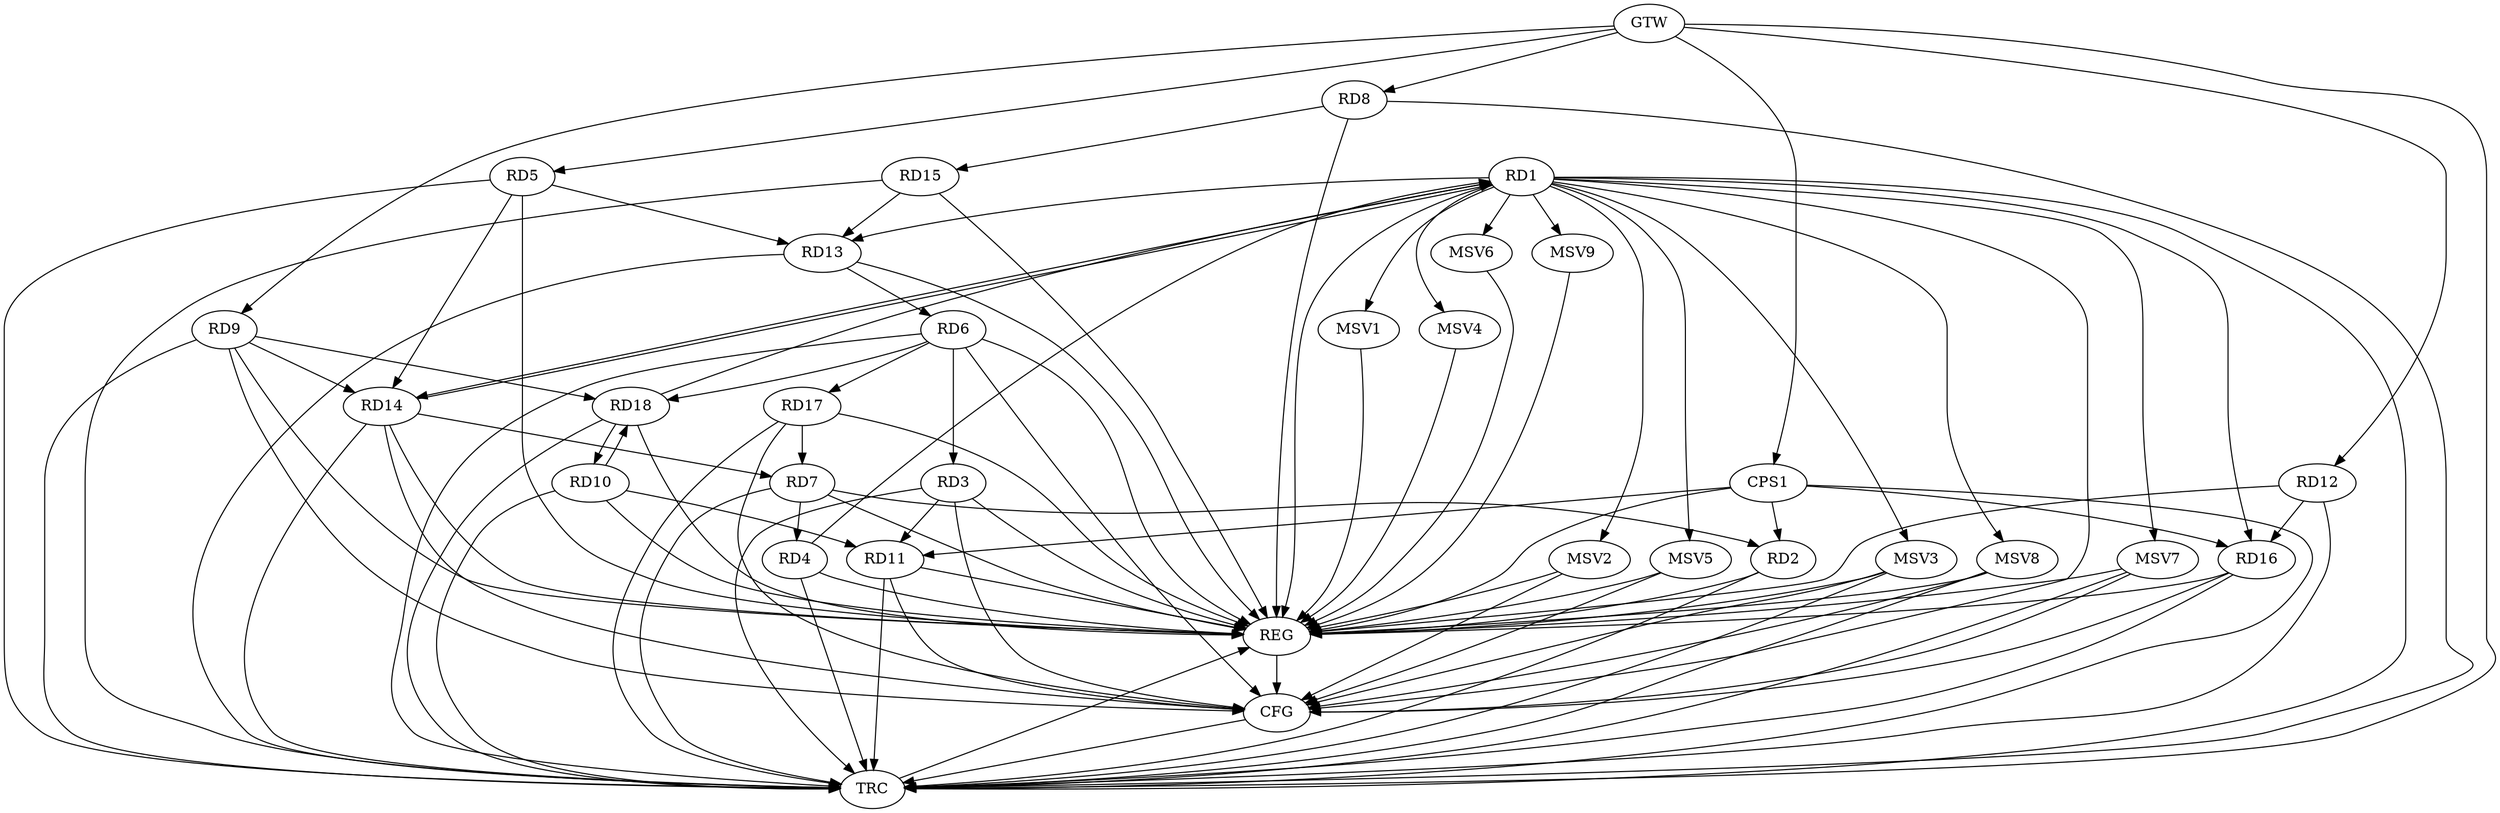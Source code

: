 strict digraph G {
  RD1 [ label="RD1" ];
  RD2 [ label="RD2" ];
  RD3 [ label="RD3" ];
  RD4 [ label="RD4" ];
  RD5 [ label="RD5" ];
  RD6 [ label="RD6" ];
  RD7 [ label="RD7" ];
  RD8 [ label="RD8" ];
  RD9 [ label="RD9" ];
  RD10 [ label="RD10" ];
  RD11 [ label="RD11" ];
  RD12 [ label="RD12" ];
  RD13 [ label="RD13" ];
  RD14 [ label="RD14" ];
  RD15 [ label="RD15" ];
  RD16 [ label="RD16" ];
  RD17 [ label="RD17" ];
  RD18 [ label="RD18" ];
  CPS1 [ label="CPS1" ];
  GTW [ label="GTW" ];
  REG [ label="REG" ];
  CFG [ label="CFG" ];
  TRC [ label="TRC" ];
  MSV1 [ label="MSV1" ];
  MSV2 [ label="MSV2" ];
  MSV3 [ label="MSV3" ];
  MSV4 [ label="MSV4" ];
  MSV5 [ label="MSV5" ];
  MSV6 [ label="MSV6" ];
  MSV7 [ label="MSV7" ];
  MSV8 [ label="MSV8" ];
  MSV9 [ label="MSV9" ];
  RD4 -> RD1;
  RD1 -> RD13;
  RD1 -> RD14;
  RD14 -> RD1;
  RD1 -> RD16;
  RD18 -> RD1;
  RD7 -> RD2;
  RD6 -> RD3;
  RD3 -> RD11;
  RD7 -> RD4;
  RD5 -> RD13;
  RD5 -> RD14;
  RD13 -> RD6;
  RD6 -> RD17;
  RD6 -> RD18;
  RD14 -> RD7;
  RD17 -> RD7;
  RD8 -> RD15;
  RD9 -> RD14;
  RD9 -> RD18;
  RD10 -> RD11;
  RD10 -> RD18;
  RD18 -> RD10;
  RD12 -> RD16;
  RD15 -> RD13;
  CPS1 -> RD2;
  CPS1 -> RD11;
  CPS1 -> RD16;
  GTW -> RD5;
  GTW -> RD8;
  GTW -> RD9;
  GTW -> RD12;
  GTW -> CPS1;
  RD1 -> REG;
  RD2 -> REG;
  RD3 -> REG;
  RD4 -> REG;
  RD5 -> REG;
  RD6 -> REG;
  RD7 -> REG;
  RD8 -> REG;
  RD9 -> REG;
  RD10 -> REG;
  RD11 -> REG;
  RD12 -> REG;
  RD13 -> REG;
  RD14 -> REG;
  RD15 -> REG;
  RD16 -> REG;
  RD17 -> REG;
  RD18 -> REG;
  CPS1 -> REG;
  RD16 -> CFG;
  RD11 -> CFG;
  RD3 -> CFG;
  RD14 -> CFG;
  RD1 -> CFG;
  RD9 -> CFG;
  RD17 -> CFG;
  RD6 -> CFG;
  REG -> CFG;
  RD1 -> TRC;
  RD2 -> TRC;
  RD3 -> TRC;
  RD4 -> TRC;
  RD5 -> TRC;
  RD6 -> TRC;
  RD7 -> TRC;
  RD8 -> TRC;
  RD9 -> TRC;
  RD10 -> TRC;
  RD11 -> TRC;
  RD12 -> TRC;
  RD13 -> TRC;
  RD14 -> TRC;
  RD15 -> TRC;
  RD16 -> TRC;
  RD17 -> TRC;
  RD18 -> TRC;
  CPS1 -> TRC;
  GTW -> TRC;
  CFG -> TRC;
  TRC -> REG;
  RD1 -> MSV1;
  MSV1 -> REG;
  RD1 -> MSV2;
  MSV2 -> REG;
  MSV2 -> CFG;
  RD1 -> MSV3;
  MSV3 -> REG;
  MSV3 -> TRC;
  MSV3 -> CFG;
  RD1 -> MSV4;
  RD1 -> MSV5;
  MSV4 -> REG;
  MSV5 -> REG;
  MSV5 -> CFG;
  RD1 -> MSV6;
  MSV6 -> REG;
  RD1 -> MSV7;
  MSV7 -> REG;
  MSV7 -> TRC;
  MSV7 -> CFG;
  RD1 -> MSV8;
  MSV8 -> REG;
  MSV8 -> TRC;
  MSV8 -> CFG;
  RD1 -> MSV9;
  MSV9 -> REG;
}
